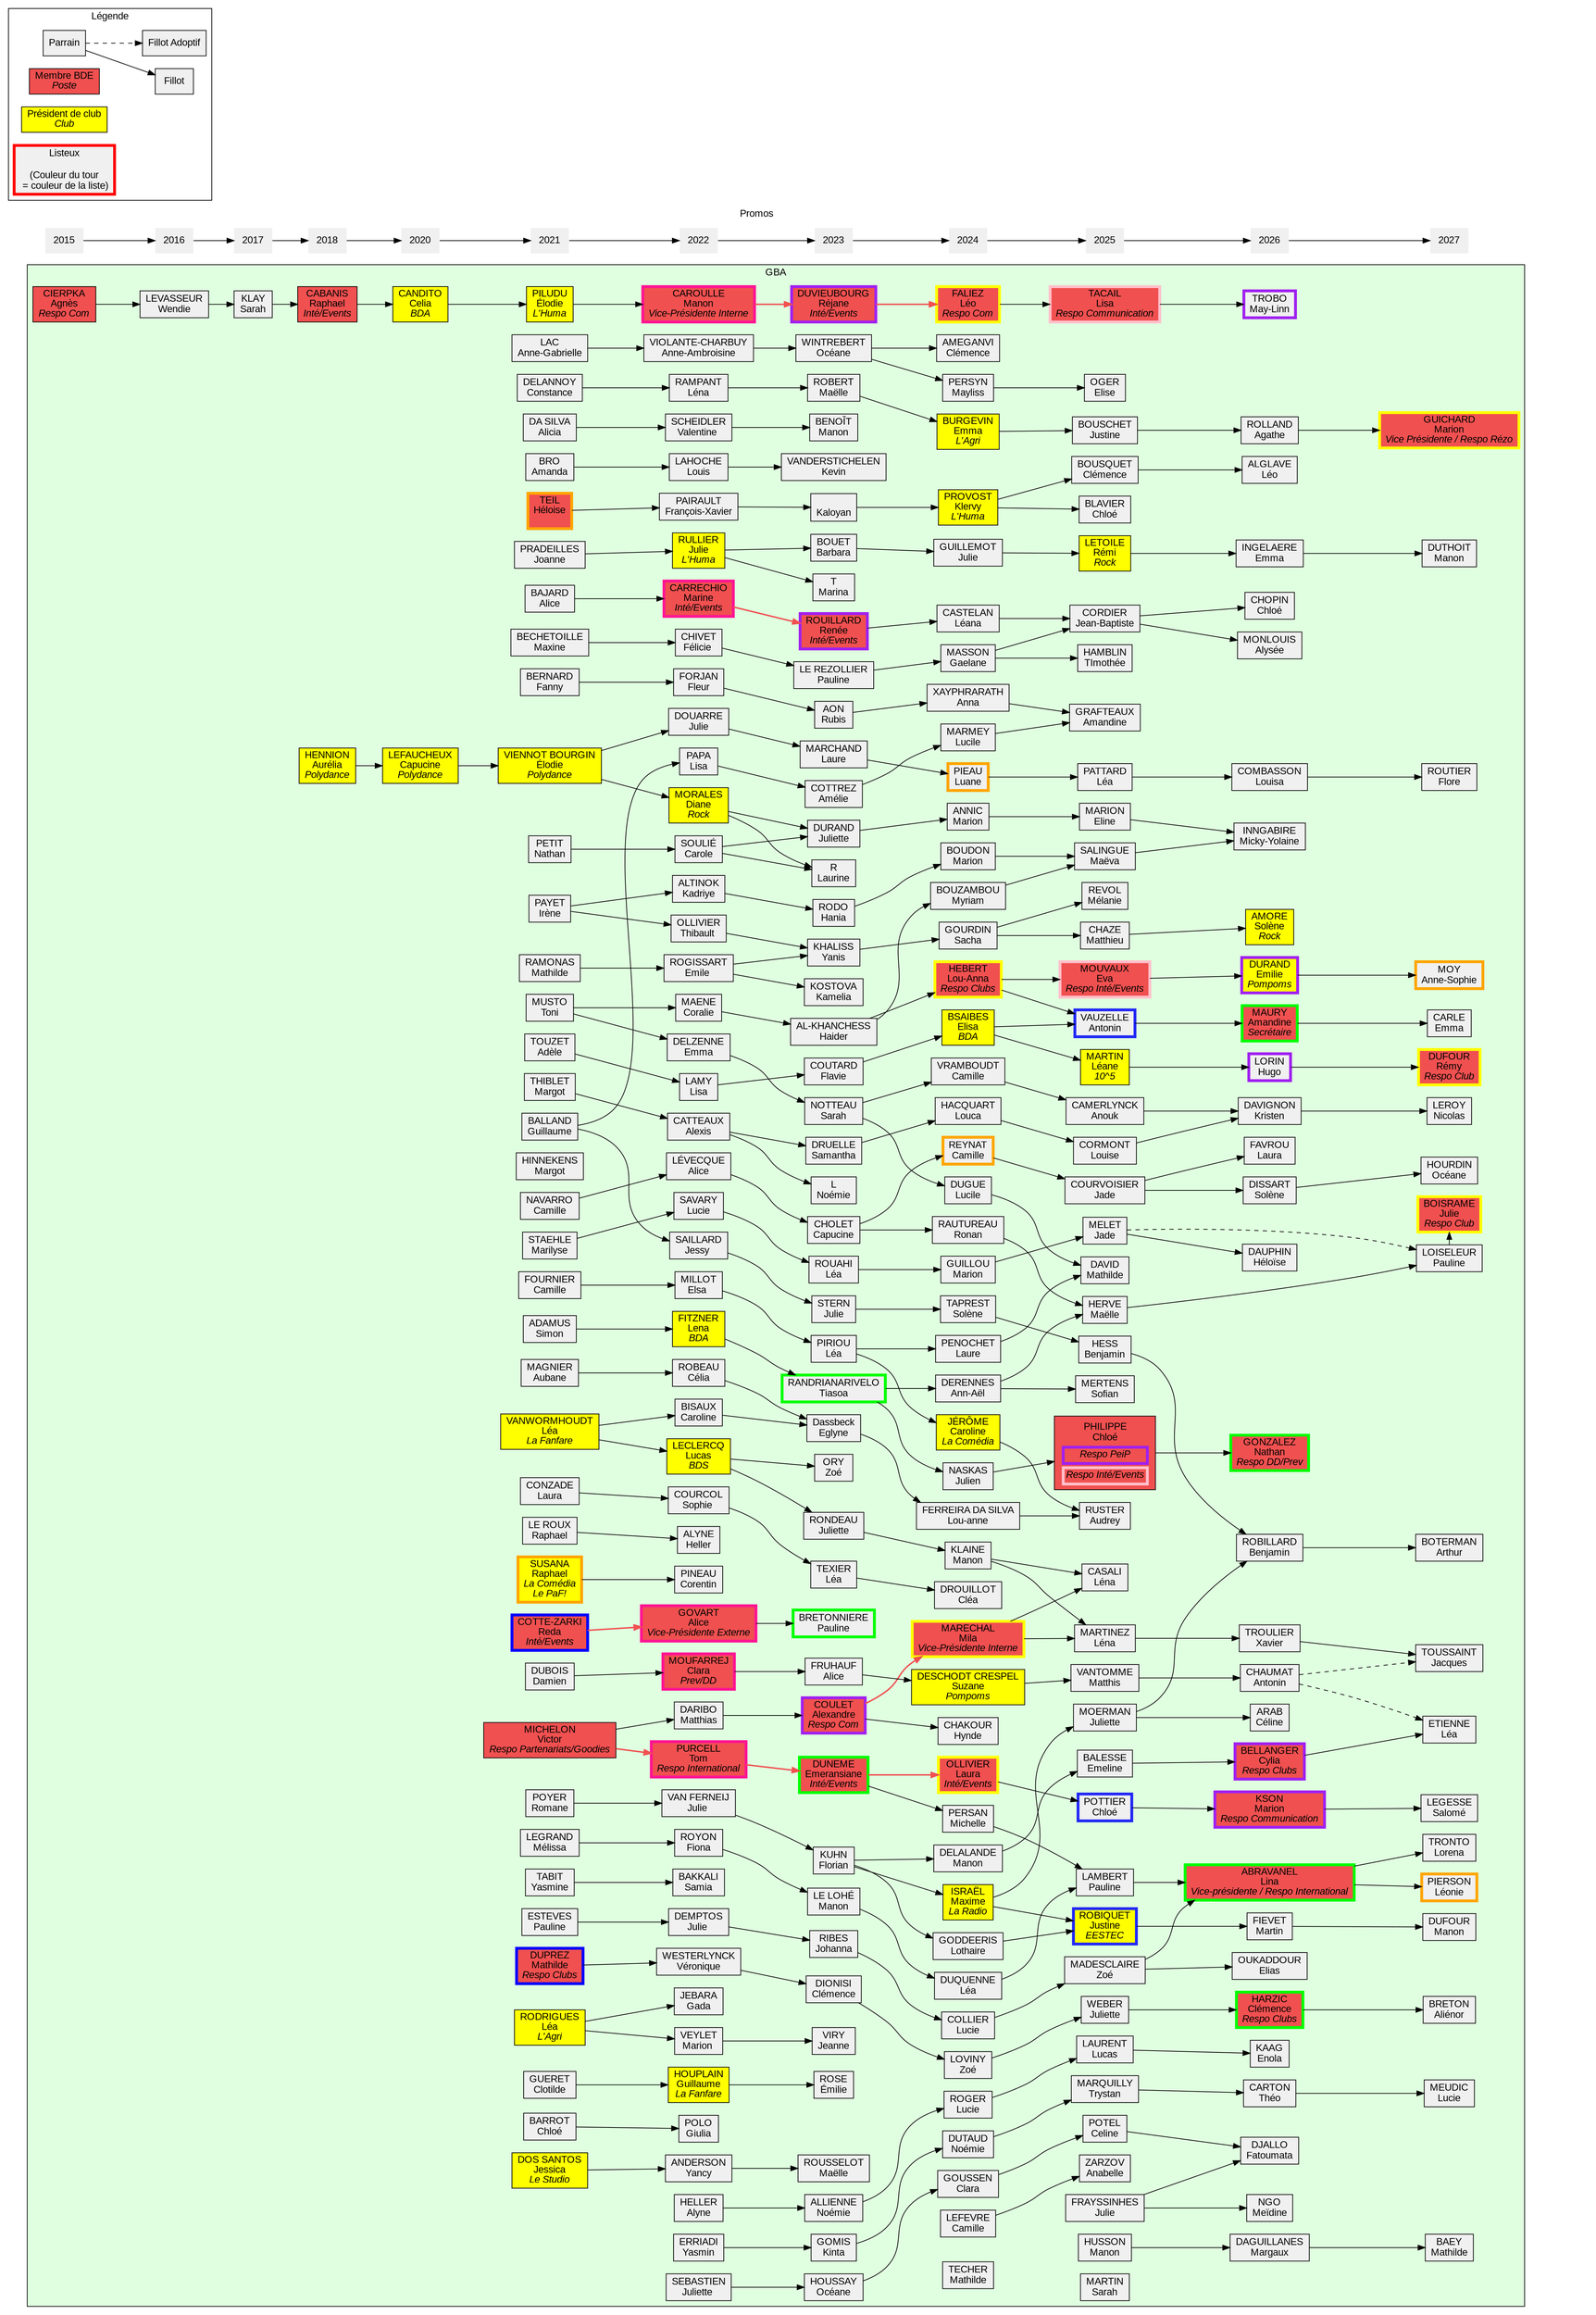 digraph gba {
	graph [
		charset = "UTF-8";
		style = filled;
		fontname = "Arial";
	];

	node [
		shape = box;
		style = filled;
		fillcolor = "#f0f0f0";
		fontname = "Arial";
	];

	rankdir = LR;

	subgraph cluster_promos {
		label = "Promos";
		penwidth = 0;
		color = none;
		node [shape = none];

		"2015" -> "2016" -> "2017" -> "2018" -> "2020" -> "2021" -> "2022" -> "2023" -> "2024" -> "2025" -> "2026" -> "2027";
	}
	
    	subgraph cluster_legende {
		label = "Légende";
		fillcolor = none;

		leg_parrain	[label = "Parrain"];
		leg_fillot	[label = "Fillot"];
		leg_fillotadop	[label = "Fillot Adoptif"];
		leg_BDE		[label = <Membre BDE<BR/><I>Poste</I>> fillcolor="#f05050"];
		leg_prez	[label = <Président de club<BR/><I>Club</I>> fillcolor="yellow"];
		leg_listeux	[label = "Listeux\n\n(Couleur du tour\n = couleur de la liste)" penwidth=4 color="red"];

		leg_parrain -> leg_fillot;
		leg_parrain -> leg_fillotadop [style = "dashed"];
	}
	
	subgraph cluster_GBA {
		label = "GBA";
		fillcolor = "#E0FFE0";

		{ rank = "same";
			agnescierp	[label = <CIERPKA<BR/>Agnès<BR/><I>Respo Com</I>> fillcolor="#f05050"]; 
		}

		{ rank = "same";
			wendieleva	[label = "LEVASSEUR\nWendie"];
		}
		agnescierp -> wendieleva;

		{ rank = "same";
			sarahklay	[label = "KLAY\nSarah"];
		}
		wendieleva -> sarahklay;

		{ rank = "same";
			raphaelcab	[label = <CABANIS<BR/>Raphael<BR/><I>Inté/Events</I>> fillcolor="#f05050"]; 
			aureliahe [label = <HENNION<BR/>Aurélia<BR/><I>Polydance</I>> fillcolor="yellow"];
		}
		sarahklay -> raphaelcab;

		{ rank = "same";
		capucinelefau [label=<LEFAUCHEUX<BR/>Capucine<BR/><I>Polydance</I>> fillcolor="yellow"];
			celiacan	[label=<CANDITO<BR/>Celia<BR/><I>BDA</I>> fillcolor="yellow"];
		}
		raphaelcab -> celiacan;
		aureliahe -> capucinelefau;

		{ rank = "same";
			adeletouz	[label = "TOUZET\nAdèle"];
			alicebaj	[label = "BAJARD\nAlice"];
			aliciadasil	[label = "DA SILVA\nAlicia"];
			amandabro	[label = "BRO\nAmanda"];
			annegabriellela	[label = "LAC\nAnne-Gabrielle"];
			aubanemag	[label = "MAGNIER\nAubane"];
			camillefourn	[label = "FOURNIER\nCamille"];
			camillenava	[label = "NAVARRO\nCamille"];
			constancedelann	[label = "DELANNOY\nConstance"];
			damiendub	[label = "DUBOIS\nDamien"];
			elodievienn	[label = <VIENNOT BOURGIN<BR/>Élodie<BR/><I>Polydance</I>> fillcolor="yellow"];
			elodipilu	[label = <PILUDU<BR/>Élodie<BR/><I>L'Huma</I>> fillcolor="yellow"];
			fannybern	[label = "BERNARD\nFanny"];
			guillaumeball	[label = "BALLAND\nGuillaume"];
			heloiseteil	[label = <TEIL<BR/>Héloise<BR/><I> </I>> fillcolor="#f05050" penwidth=4 color="orange"];
			irenepaye	[label = "PAYET\nIrène"];
			joannepradei	[label = "PRADEILLES\nJoanne"];
			lauraconz	[label = "CONZADE\nLaura"];
			margothinn	[label = "HINNEKENS\nMargot"];
			margotthib	[label = "THIBLET\nMargot"];
			marilysestaeh	[label = "STAEHLE\nMarilyse"];
			mathildeduprez	[label = <DUPREZ<BR/>Mathilde<BR/><I>Respo Clubs</I>> fillcolor="#f05050" penwidth=4 color="blue"];
			mathilderamon	[label = "RAMONAS\nMathilde"];
			maxinebechet	[label = "BECHETOILLE\nMaxine"];
			melissalegr	[label = "LEGRAND\nMélissa"];
			nathanpeti	[label = "PETIT\nNathan"];
			paulineeste	[label = "ESTEVES\nPauline"];
			raphaellerou	[label = "LE ROUX\nRaphael"];
			raphaelsusa	[label = <SUSANA<BR/>Raphael<BR/><I>La Comédia<BR/>Le PaF!</I>> fillcolor="yellow" penwidth=4 color="orange"];
			redacotte	[label = <COTTE-ZARKI<BR/>Reda<BR/><I>Inté/Events</I>> fillcolor="#f05050" penwidth=4 color="blue"];
			romanepoy	[label = "POYER\nRomane"];
			simonadam	[label = "ADAMUS\nSimon"];
			tonimusto	[label = "MUSTO\nToni"];
			yasminetabi	[label = "TABIT\nYasmine"];
			leavanwo	[label = <VANWORMHOUDT<BR/>Léa<BR/><I>La Fanfare</I>> fillcolor="yellow"];
			victormich	[label = <MICHELON<BR/>Victor<BR/><I>Respo Partenariats/Goodies</I>> fillcolor="#f05050"];
			learodrigu	[label = <RODRIGUES<BR/>Léa<BR/><I>L'Agri</I>> fillcolor="yellow"];
			clotildeguer	[label = "GUERET\nClotilde"];
			chloebarr	[label = "BARROT\nChloé"];
			jessicadoss	[label = <DOS SANTOS<BR/>Jessica<BR/><I>Le Studio</I>> fillcolor="yellow"];
		}
		celiacan -> elodipilu;
		capucinelefau -> elodievienn;

		{ rank = "same";
			alexiscatt	[label = "CATTEAUX\nAlexis"];
			alicegova	[label = <GOVART<BR/>Alice<BR/><I>Vice-Présidente Externe</I>> fillcolor="#f05050" penwidth=4 color="deeppink"];
			aliceleve	[label = "LÉVECQUE\nAlice"];
			alynehell	[label = "HELLER\nAlyne"];
			anneambroisinevi[label = "VIOLANTE-CHARBUY\nAnne-Ambroisine"];
			carolesoul	[label = "SOULIÉ\nCarole"];
			carolinebisa	[label = "BISAUX\nCaroline"];
			celiarob	[label = "ROBEAU\nCélia"];
			claramouf	[label = <MOUFARREJ<BR/>Clara<BR/><I>Prev/DD</I>> fillcolor="#f05050" penwidth=4 color="deeppink"]; 
			coraliemaen	[label = "MAENE\nCoralie"];
			corentinpine	[label = "PINEAU\nCorentin"];
			dianemorale	[label = <MORALES<BR/>Diane<BR/><I>Rock</I>> fillcolor="yellow"];
			elsamill	[label = "MILLOT\nElsa "];
			emilerogi	[label = "ROGISSART\nEmile "];
			emmadelz	[label = "DELZENNE\nEmma"];
			feliciechi	[label = "CHIVET\nFélicie "];
			fionaro		[label = "ROYON\nFiona"];
			fleurforj	[label = "FORJAN\nFleur"];
			fxpairau	[label = "PAIRAULT\nFrançois-Xavier"];
			guillaumehoup	[label = <HOUPLAIN<BR/>Guillaume<BR/><I>La Fanfare</I>> fillcolor="yellow"];
			jessysaill	[label = "SAILLARD\nJessy "];
			juliedem	[label = "DEMPTOS\nJulie "];
			juliedou	[label = "DOUARRE\nJulie"];
			julierull	[label = <RULLIER<BR/>Julie<BR/><I>L'Huma</I>> fillcolor="yellow"];
			julietteseb	[label = "SEBASTIEN\nJuliette "];
			julievanfer	[label = "VAN FERNEIJ\nJulie "];
			kadriyealti	[label = "ALTINOK\nKadriye"];
			lenafitz	[label = <FITZNER<BR/>Lena<BR/><I>BDA</I>> fillcolor="yellow"];
			lenarampa	[label = "RAMPANT\nLéna"];
			lisalam		[label = "LAMY\nLisa"];
			lisapapa	[label = "PAPA\nLisa"];
			louislaho	[label = "LAHOCHE\nLouis"];
			lucaslecl	[label = <LECLERCQ<BR/>Lucas<BR/><I>BDS</I>> fillcolor="yellow"];
			luciesava	[label = "SAVARY\nLucie"];
			manoncar	[label = <CAROULLE<BR/>Manon<BR/><I>Vice-Présidente Interne</I>> fillcolor="#f05050" penwidth=4 color="deeppink"];
			marinecarr	[label = <CARRECHIO<BR/>Marine<BR/><I>Inté/Events</I>> fillcolor="#f05050" penwidth=4 color="deeppink"];
			marionvey	[label = "VEYLET\nMarion "];
			matthiasdarib	[label = "DARIBO\nMatthias"];
			sophiecourc	[label = "COURCOL\nSophie "];
			thibaultolli	[label = "OLLIVIER\nThibault "];
			tompurcell	[label = <PURCELL<BR/>Tom<BR/><I>Respo International</I>> fillcolor="#f05050" penwidth=4 color="deeppink"]; 
			valentineschei	[label = "SCHEIDLER\nValentine "];
			veroniquewest	[label = "WESTERLYNCK\nVéronique"];
			yancyand	[label = "ANDERSON\nYancy"];
			yasminerri	[label = "ERRIADI\nYasmin"];
			guiliapolo	[label = "POLO\nGiulia"];
			helleraly	[label = "ALYNE\nHeller"];
			samiabakk	[label = "BAKKALI\nSamia"];
			ghadajebara	[label = "JEBARA\nGada"];
		}
		simonadam -> lenafitz;
		alicebaj -> marinecarr;
		guillaumeball -> lisapapa;
		guillaumeball -> jessysaill;
		chloebarr -> guiliapolo;
		maxinebechet -> feliciechi;
		fannybern -> fleurforj;
		amandabro -> louislaho;
		lauraconz -> sophiecourc;
		redacotte -> alicegova [penwidth=2 color="#f05050"];
		aliciadasil -> valentineschei;
		constancedelann -> lenarampa;
		jessicadoss -> yancyand;
		damiendub -> claramouf;
		mathildeduprez -> veroniquewest;
		paulineeste -> juliedem;
		camillefourn -> elsamill;
		clotildeguer -> guillaumehoup;
		annegabriellela -> anneambroisinevi;
		raphaellerou -> helleraly;
		elodipilu -> manoncar;
		victormich -> tompurcell [penwidth=2 color = "#f05050"];
		victormich -> matthiasdarib;
		melissalegr -> fionaro;
		aubanemag -> celiarob;
		tonimusto -> coraliemaen;
		tonimusto -> emmadelz;
		camillenava -> aliceleve;
		nathanpeti -> carolesoul;
		romanepoy -> julievanfer;
		joannepradei -> julierull;
		mathilderamon -> emilerogi;
		learodrigu -> marionvey;
		learodrigu -> ghadajebara;
		irenepaye -> thibaultolli;
		irenepaye -> kadriyealti;
		marilysestaeh -> luciesava;
		raphaelsusa -> corentinpine;
		yasminetabi -> samiabakk;
		heloiseteil -> fxpairau;
		margotthib -> alexiscatt;
		adeletouz -> lisalam;
		leavanwo -> lucaslecl;
		leavanwo -> carolinebisa;
		elodievienn -> juliedou;
		elodievienn -> dianemorale;

		{ rank = "same";
			alexandrecoul	[label = <COULET<BR/>Alexandre<BR/><I>Respo Com</I>> fillcolor="#f05050" penwidth=4 color="purple"];
			alicefruh	[label = "FRUHAUF\nAlice"];
			ameliecott	[label = "COTTREZ\nAmélie"];
			barbara		[label = "BOUET\nBarbara"];
			capucinechol	[label = "CHOLET\nCapucine"];
			clemencedion	[label = "DIONISI\nClémence"];
			eglyne		[label = "Dassbeck\nEglyne"];
			emeransianedun	[label = <DUNEME<BR/>Emeransiane<BR/><I>Inté/Events</I>> fillcolor="#f05050" penwidth=4 color="green"];
			emilieros	[label = "ROSE\nÉmilie"];
			flaviecout	[label = "COUTARD\nFlavie"];
			floriankuhn	[label = "KUHN\nFlorian"];
			haider		[label = "AL-KHANCHESS\nHaider"];
			hania		[label = "RODO\nHania"];
			jeannevir	[label = "VIRY\nJeanne"];
			johannaribes	[label = "RIBES\nJohanna"];
			juliestern	[label = "STERN\nJulie"];
			juliettedur	[label = "DURAND\nJuliette"];
			julietterond	[label = "RONDEAU\nJuliette"];
			kaloyan		[label = "\nKaloyan"];
			kevinvander	[label = "VANDERSTICHELEN\nKevin"];
			kinta		[label = "GOMIS\nKinta"];
			lauremarch	[label = "MARCHAND\nLaure"];
			lauriner	[label = "R\nLaurine"];
			leapiri		[label = "PIRIOU\nLéa"];
			learouah	[label = "ROUAHI\nLéa"];
			leatex		[label = "TEXIER\nLéa"];
			maellerouss	[label = "ROUSSELOT\nMaëlle"];
			maellerobert	[label = "ROBERT\nMaëlle"];
			manonlelo	[label = "LE LOHÉ\nManon"];
			manonben	[label = "BENOǏT\nManon"];
			noemieall	[label = "ALLIENNE\nNoémie"];
			noemiel		[label = "L\nNoémie"];
			oceanehouss	[label = "HOUSSAY\nOcéane"];
			oceanewintr	[label = "WINTREBERT\nOcéane"];
			paulinebret	[label = "BRETONNIERE\nPauline" penwidth=4 color="green"];
			paulinelerezo	[label = "LE REZOLLIER\nPauline"];
			rejaneduv	[label = <DUVIEUBOURG<BR/>Réjane<BR/><I>Inté/Events</I>> fillcolor="#f05050" penwidth=4 color="purple"];
			reneerou	[label = <ROUILLARD<BR/>Renée<BR/><I>Inté/Events</I>> fillcolor="#f05050" penwidth=4 color="purple"];
			rubis		[label = "AON\nRubis"];
			samantha	[label = "DRUELLE\nSamantha"];
			sarahnot	[label = "NOTTEAU\nSarah"];
			tiasoa		[label = "RANDRIANARIVELO\nTiasoa" penwidth=4 color="green"];
			yaniskha	[label = "KHALISS\nYanis"];
			kameliakost	[label = "KOSTOVA\nKamelia"];
			marinat		[label = "T\nMarina"];
			zoeory		[label = "ORY\nZoé"];
		}
		claramouf -> alicefruh;
		luciesava -> learouah;
		manoncar -> rejaneduv [penwidth=2 color = "#f05050"];
		tompurcell -> emeransianedun [penwidth=2 color = "#f05050"];
		kadriyealti -> hania;
		yancyand -> maellerouss;
		carolinebisa -> eglyne;
		marinecarr -> reneerou [penwidth=2 color = "#f05050"];
		alexiscatt -> noemiel;
		alexiscatt -> samantha;
		feliciechi -> paulinelerezo;
		sophiecourc -> leatex;
		matthiasdarib -> alexandrecoul;
		emmadelz -> sarahnot;
		juliedem -> johannaribes;
		juliedou -> lauremarch;
		yasminerri -> kinta;
		lenafitz -> tiasoa;
		fleurforj -> rubis;
		alicegova -> paulinebret;
		alynehell -> noemieall;
		guillaumehoup -> emilieros;
		louislaho -> kevinvander;
		lisalam -> flaviecout;
		lucaslecl -> julietterond;
		lucaslecl -> zoeory;
		aliceleve -> capucinechol;
		coraliemaen -> haider;
		elsamill -> leapiri;
		dianemorale -> juliettedur;
		dianemorale -> lauriner;
		thibaultolli -> yaniskha;
		fxpairau -> kaloyan;
		lisapapa -> ameliecott;
		lenarampa -> maellerobert;
		celiarob -> eglyne;
		emilerogi -> kameliakost;
		emilerogi -> yaniskha;
		fionaro -> manonlelo;
		julierull -> barbara;
		julierull -> marinat;
		jessysaill -> juliestern;
		valentineschei -> manonben;
		julietteseb -> oceanehouss;
		carolesoul -> juliettedur;
		carolesoul -> lauriner;
		julievanfer -> floriankuhn;
		marionvey -> jeannevir;
		anneambroisinevi -> oceanewintr;
		veroniquewest -> clemencedion;
		
		{ rank = "same";
			annaelderen	[label = "DERENNES\nAnn-Aël"];
			annaxay		[label = "XAYPHRARATH\nAnna"];
			camillerey	[label = "REYNAT\nCamille" penwidth=4 color="orange"];
			camillevram	[label = "VRAMBOUDT\nCamille"];
			camillelef	[label = "LEFEVRE\nCamille"];
			carolinejero	[label = <JÉRÔME<BR/>Caroline<BR/><I>La Comédia</I>> fillcolor="yellow"];
			claragouss	[label = "GOUSSEN\nClara"];
			cleadrou	[label = "DROUILLOT\nCléa"];
			clemenceameg	[label = "AMEGANVI\nClémence"];
			elisabsaibes	[label = <BSAIBES<BR/>Elisa<BR/><I>BDA</I>> fillcolor="yellow"];
			emmaburgevin	[label = <BURGEVIN<BR/>Emma<BR/><I>L'Agri</I>> fillcolor="yellow"];
			gaelanemass	[label = "MASSON\nGaelane"];
			hyndechak	[label = "CHAKOUR\nHynde"];
			julieguille	[label = "GUILLEMOT\nJulie"];
			juliennask	[label = "NASKAS\nJulien"];
			klervyprov	[label = <PROVOST<BR/>Klervy<BR/><I>L'Huma</I>> fillcolor="yellow"];
			lauraollivier	[label = <OLLIVIER<BR/>Laura<BR/><I>Inté/Events</I>> fillcolor="#f05050" penwidth=4 color="yellow"];
			laurepeno	[label = "PENOCHET\nLaure"];
			leaduquen	[label = "DUQUENNE\nLéa"];
			leanacast	[label = "CASTELAN\nLéana"];
			leofalie	[label = <FALIEZ<BR/>Léo<BR/><I>Respo Com</I>> fillcolor="#f05050" penwidth=4 color="yellow"];
			lothairegod	[label = "GODDEERIS\nLothaire"];
			louannaheb	[label = <HEBERT<BR/>Lou-Anna<BR/><I>Respo Clubs</I>> fillcolor="#f05050" penwidth=4 color="yellow"];
			louanneferrei	[label = "FERREIRA DA SILVA\nLou-anne"];
			loucahac	[label = "HACQUART\nLouca"];
			luanepieau	[label = "PIEAU\nLuane" penwidth=4 color="orange"];
			luciecollier	[label = "COLLIER\nLucie"];
			luciledugue [label = "DUGUE\nLucile"];
			lucierog	[label = "ROGER\nLucie"];
			lucilemarm	[label = "MARMEY\nLucile"];
			manondelala	[label = "DELALANDE\nManon"];
			manonklaine	[label = "KLAINE\nManon"];
			marionannic	[label = "ANNIC\nMarion"];
			marionboudon	[label = "BOUDON\nMarion"];
			marionguill	[label = "GUILLOU\nMarion"];
			mathildetech [label = "TECHER\nMathilde"];
			maximeisr	[label = <ISRAËL<BR/>Maxime<BR/><I>La Radio</I>> fillcolor="yellow"];
			maylisspers	[label = "PERSYN\nMayliss"];
			michellepers	[label = "PERSAN\nMichelle"];
			milamarech	[label = <MARECHAL<BR/>Mila<BR/><I>Vice-Présidente Interne</I>> fillcolor="#f05050" penwidth=4 color="yellow"];
			myriambouzamb	[label = "BOUZAMBOU\nMyriam"];
			noemiedutau	[label = "DUTAUD\nNoémie"];
			ronanrautu	[label = "RAUTUREAU\nRonan"];
			sachagourd	[label = "GOURDIN\nSacha"];
			solenetapr	[label = "TAPREST\nSolène"];
			suzanedesc	[label = <DESCHODT CRESPEL<BR/>Suzane<BR/><I>Pompoms</I>> fillcolor="yellow"];
			zoelovi		[label = "LOVINY\nZoé"];
		}
		alexandrecoul -> hyndechak;
		alexandrecoul -> milamarech [penwidth=2 color = "#f05050"];
		alicefruh -> suzanedesc;
		ameliecott -> lucilemarm;
		barbara -> julieguille;
		capucinechol -> camillerey;
		capucinechol -> ronanrautu;
		clemencedion -> zoelovi;
		eglyne -> louanneferrei;
		emeransianedun -> lauraollivier [penwidth=2 color = "#f05050"];
		emeransianedun -> michellepers;
		flaviecout -> elisabsaibes;
		floriankuhn -> lothairegod;
		floriankuhn -> manondelala;
		haider -> louannaheb;
		haider -> myriambouzamb;
		hania -> marionboudon;
		johannaribes -> luciecollier;
		juliestern -> solenetapr;
		juliettedur -> marionannic;
		julietterond -> manonklaine;
		kaloyan -> klervyprov;
		kinta -> noemiedutau;
		lauremarch -> luanepieau;
		leapiri -> carolinejero;
		leapiri -> laurepeno;
		learouah -> marionguill;
		leatex -> cleadrou;
		maellerobert -> emmaburgevin;
		manonlelo -> leaduquen;
		noemieall -> lucierog;
		oceanehouss -> claragouss;
		oceanewintr -> maylisspers;
		oceanewintr -> clemenceameg;
		paulinelerezo -> gaelanemass;
		rejaneduv -> leofalie [penwidth=2 color = "#f05050"];
		reneerou -> leanacast;
		rubis -> annaxay;
		samantha -> loucahac;
		sarahnot -> camillevram;
		sarahnot -> luciledugue;
		tiasoa -> annaelderen;
		tiasoa -> juliennask;
		floriankuhn -> maximeisr;
		yaniskha -> sachagourd;
	{ rank = "same";
			amandinegraf	[label = "GRAFTEAUX\nAmandine"];
			anabelleza		[label = "ZARZOV\nAnabelle"];
			anoukcam	[label = "CAMERLYNCK\nAnouk"];
			antoninvau		[label = "VAUZELLE\nAntonin" penwidth=4 color="#2128f5"];
			audreyrust	[label = "RUSTER\nAudrey"];
			benjaminh		[label = "HESS\nBenjamin"];
			celinepotel	[label = "POTEL\nCeline"];
			chloeblav		[label = "BLAVIER\nChloé"];
			chloephil	[label = <<table border="0">
							<tr><td border="0">PHILIPPE<BR/>Chloé</td></tr>
							<tr><td border="4" color="purple"><I>Respo PeiP</I></td></tr>
							<tr><td border="4" color="pink"><I>Respo Inté/Events</I></td></tr>
						</table>> fillcolor="#f05050"];
			chloepot		[label = "POTTIER\nChloé" penwidth=4 color="#2128f5"];
			clemencebou	[label = "BOUSQUET\nClémence"];
			elinemarion		[label = "MARION\nEline"];
			eliseoger	[label = "OGER\nElise"];
			emelinebal		[label = "BALESSE\nEmeline"];
			evamout	[label = <MOUVAUX<BR/>Eva<BR/><I>Respo Inté/Events</I>> fillcolor="#f05050" penwidth=4 color="pink"];
			jadecour		[label = "COURVOISIER\nJade"];
			jademelet	[label = "MELET\nJade"];
			jeanbaptiste		[label = "CORDIER\nJean-Baptiste"];
			juliefray	[label = "FRAYSSINHES\nJulie"];
			juliettemoe		[label = "MOERMAN\nJuliette"];
			julietteweb [label = "WEBER\nJuliette"];
			justinebous	[label = "BOUSCHET\nJustine"];
			justinerobi		[label = <ROBIQUET<BR/>Justine<BR/><I>EESTEC</I>> fillcolor="yellow" penwidth=4 color="#2128f5"];
			leapatta	[label = "PATTARD\nLéa"];
			leanemar		[label = <MARTIN<BR/>Léane<BR/><I>10^5</I>> fillcolor="yellow"];
			lenacas	[label = "CASALI\nLéna"];
			lenamar		[label = "MARTINEZ\nLéna"];
			lisatac	[label = <TACAIL<BR/>Lisa<BR/><I>Respo Communication</I>> fillcolor="#f05050" penwidth=4 color="pink"];
			louisecorm		[label = "CORMONT\nLouise"];
			lucaslaur	[label = "LAURENT\nLucas"];
			maelleherv		[label = "HERVE\nMaëlle"];
			maevasal	[label = "SALINGUE\nMaëva"];
			manonhuss		[label = "HUSSON\nManon"];
			mathildedav	[label = "DAVID\nMathilde"];
			matthieucha		[label = "CHAZE\nMatthieu"];
			matthisvan	[label = "VANTOMME\nMatthis"];
			melanierev		[label = "REVOL\nMélanie"];
			paulinelam	[label = "LAMBERT\nPauline"];
			remiletoil		[label = <LETOILE<BR/>Rémi<BR/><I>Rock</I>> fillcolor="yellow"];
			sarahmart	[label = "MARTIN\nSarah"];
			sofianmert		[label = "MERTENS\nSofian"];
			timotheeha	[label = "HAMBLIN\nTImothée"];
			trystanmar		[label = "MARQUILLY\nTrystan"];
			zoemadesc	[label = "MADESCLAIRE\nZoé"];
    }
    annaelderen -> sofianmert;
    annaxay -> amandinegraf;
    camillelef -> anabelleza;
    camillevram -> anoukcam;
    camillerey -> jadecour;
    annaelderen -> maelleherv;
    carolinejero -> audreyrust;
    claragouss -> celinepotel;
    elisabsaibes -> antoninvau;
    elisabsaibes -> leanemar;
    emmaburgevin -> justinebous;
    gaelanemass-> timotheeha;
    gaelanemass -> jeanbaptiste;
    julieguille -> remiletoil;
    juliennask -> chloephil;
    klervyprov -> chloeblav;
    klervyprov -> clemencebou;
    lauraollivier -> chloepot;
    laurepeno -> mathildedav;
    leaduquen -> paulinelam;
    leanacast -> jeanbaptiste;
    leofalie -> lisatac;
    lothairegod -> justinerobi;
    louannaheb -> antoninvau;
    louannaheb -> evamout;
    louanneferrei -> audreyrust;
    loucahac -> louisecorm;
    luanepieau -> leapatta;
    luciecollier -> zoemadesc;
    lucierog -> lucaslaur;
    luciledugue -> mathildedav;
    lucilemarm -> amandinegraf;
    manondelala -> emelinebal;
    manonklaine -> lenacas;
    manonklaine->lenamar;
    marionannic -> elinemarion;
    marionboudon -> maevasal;
    marionguill -> jademelet;
    maximeisr -> juliettemoe;
    maximeisr -> justinerobi;
    maylisspers -> eliseoger;
    michellepers -> paulinelam;
    milamarech -> lenacas;
    milamarech -> lenamar;
    myriambouzamb -> maevasal;
    noemiedutau -> trystanmar;
    ronanrautu -> maelleherv;
    sachagourd -> matthieucha;
    sachagourd -> melanierev;
    solenetapr -> benjaminh;
    suzanedesc -> matthisvan;
    zoelovi -> julietteweb;
    
    { rank="same";
		xtroulier	[label = "TROULIER\nXavier"];
		mkson		[label = <KSON<BR/>Marion<BR/><I>Respo Communication</I>> fillcolor="#f05050" penwidth=4 color="purple"];
		mfievet		[label = "FIEVET\nMartin"];
		tcarton		[label = "CARTON\nThéo"];
		amaury		[label = <MAURY<BR/>Amandine<BR/><I>Secrétaire</I>> fillcolor="#f05050" penwidth=4 color="green"];
		ekaag		[label = "KAAG\nEnola"];
		ngonzalez	[label = <GONZALEZ<BR/>Nathan<BR/><I>Respo DD/Prev</I>> fillcolor="#f05050" penwidth=4 color="green"];
		mtrobo		[label = "TROBO\nMay-Linn" penwidth=4 color="purple"];
		edurand		[label = <DURAND<BR/>Emilie<BR/><I>Pompoms</I>> penwidth=4 color="purple" fillcolor="yellow"];
		cbellanger	[label = <BELLANGER<BR/>Cylia<BR/><I>Respo Clubs</I>> fillcolor="#f05050" penwidth=4 color="purple"];
		hlorin		[label = "LORIN\nHugo" penwidth=4 color="purple"];
		charzic		[label = <HARZIC<BR/>Clémence<BR/><I>Respo Clubs</I>> fillcolor="#f05050" penwidth=4 color="green"];
		labravanel	[label = <ABRAVANEL<BR/>Lina<BR/><I>Vice-présidente / Respo International</I>> fillcolor="#f05050" penwidth=4 color="green"];
		eoukaddour	[label = "OUKADDOUR\nElias"];
		hdauphin	[label = "DAUPHIN\nHéloïse"];
		lcombasson	[label = "COMBASSON\nLouisa"];
		eingelaere	[label = "INGELAERE\nEmma"];
		mdaguillanes[label = "DAGUILLANES\nMargaux"];
		kdavignon	[label = "DAVIGNON\nKristen"];
		arolland	[label = "ROLLAND\nAgathe"];
		brobillard	[label = "ROBILLARD\nBenjamin"];
		carab		[label = "ARAB\nCéline"];
		fdjallo		[label = "DJALLO\nFatoumata"];
		mngo		[label = "NGO\nMeïdine"];
		sdissart	[label = "DISSART\nSolène"];
		lfavrou		[label = "FAVROU\nLaura"];
		mingabire	[label = "INNGABIRE\nMicky-Yolaine"];
		samore		[label = <AMORE<BR/>Solène<BR/><I>Rock</I>> fillcolor="yellow"];
		achaumat	[label = "CHAUMAT\nAntonin"];
		amonlouis	[label = "MONLOUIS\nAlysée"];
		cchopin		[label = "CHOPIN\nChloé"];
		lalglave	[label = "ALGLAVE\nLéo"];
	}
	lenamar 	-> xtroulier;
	chloepot 	-> mkson;
	justinerobi -> mfievet;
	trystanmar	-> tcarton;
	antoninvau 	-> amaury;
	lucaslaur 	-> ekaag;
	chloephil	-> ngonzalez;
	lisatac		-> mtrobo;
	evamout		-> edurand;
	emelinebal	-> cbellanger;
	leanemar	-> hlorin;
	julietteweb	-> charzic;
	paulinelam	-> labravanel;
	zoemadesc	-> labravanel;
	zoemadesc	-> eoukaddour;
	jademelet	-> hdauphin;
	leapatta	-> lcombasson;
	remiletoil	-> eingelaere;
	manonhuss	-> mdaguillanes;
	anoukcam	-> kdavignon;
	louisecorm	-> kdavignon;
	justinebous	-> arolland;
	benjaminh	-> brobillard;
	juliettemoe	-> brobillard;
	juliettemoe	-> carab;
	celinepotel	-> fdjallo;
	juliefray	-> fdjallo;
	juliefray	-> mngo;
	jadecour	-> sdissart;
	jadecour	-> lfavrou;
	elinemarion	-> mingabire;
	maevasal	-> mingabire;
	matthieucha	-> samore;
	matthisvan	-> achaumat;
	jeanbaptiste-> amonlouis;
	jeanbaptiste-> cchopin;
	clemencebou	-> lalglave;

	{rank = "same";
				ploiseleur	[label = "LOISELEUR\nPauline"];
				jtoussaint		[label = "TOUSSAINT\nJacques"];
				letienne		[label = "ETIENNE\nLéa"];
				lpierson		[label = "PIERSON\nLéonie" penwidth=4 color="orange"];
				lmeudic			[label = "MEUDIC\nLucie"];
				amoy			[label = "MOY\nAnne-Sophie" penwidth=4 color="orange"];
				slegesse		[label = "LEGESSE\nSalomé"];
				ohourdin		[label = "HOURDIN\nOcéane"];
				froutier		[label = "ROUTIER\nFlore"];
				mguichard		[label = <GUICHARD<BR/>Marion<BR/><I>Vice Présidente / Respo Rézo</I>> fillcolor="#f05050" penwidth=4 color="yellow"];
				ecarle			[label = "CARLE\nEmma"];
				ltronto			[label = "TRONTO\nLorena"];
				mbaey			[label = "BAEY\nMathilde"];
				jboisrame		[label = <BOISRAME<BR/>Julie<BR/><I>Respo Club</I>> fillcolor="#f05050" penwidth=4 color="yellow"];
				mduthoit		[label = "DUTHOIT\nManon"];
				mdufour			[label = "DUFOUR\nManon"];
				abreton			[label = "BRETON\nAliénor"];
				rdufour			[label = <DUFOUR<BR/>Rémy<BR/><I>Respo Club</I>> fillcolor="#f05050" penwidth=4 color="yellow"];
				nleroy			[label = "LEROY\nNicolas"];
				aboterman		[label = "BOTERMAN\nArthur"];
				}
	maelleherv -> ploiseleur;
	jademelet -> ploiseleur [style=dashed];
	xtroulier -> jtoussaint;
	achaumat -> jtoussaint [style=dashed];
	cbellanger -> letienne;
	achaumat -> letienne [style=dashed];
	labravanel -> lpierson;
	tcarton -> lmeudic;
	edurand -> amoy;
	mkson -> slegesse;
	sdissart -> ohourdin;
	lcombasson -> froutier;
	arolland -> mguichard;
	amaury -> ecarle;
	labravanel -> ltronto;
	mdaguillanes -> mbaey;
	ploiseleur -> jboisrame;
	eingelaere -> mduthoit;
	mfievet -> mdufour;
	charzic -> abreton;
	hlorin -> rdufour;
	kdavignon -> nleroy;
	brobillard -> aboterman;	
    }

	endnode [style=invis];

    ploiseleur -> endnode [style = invis];
	"2027" -> endnode [style=invis];
}
